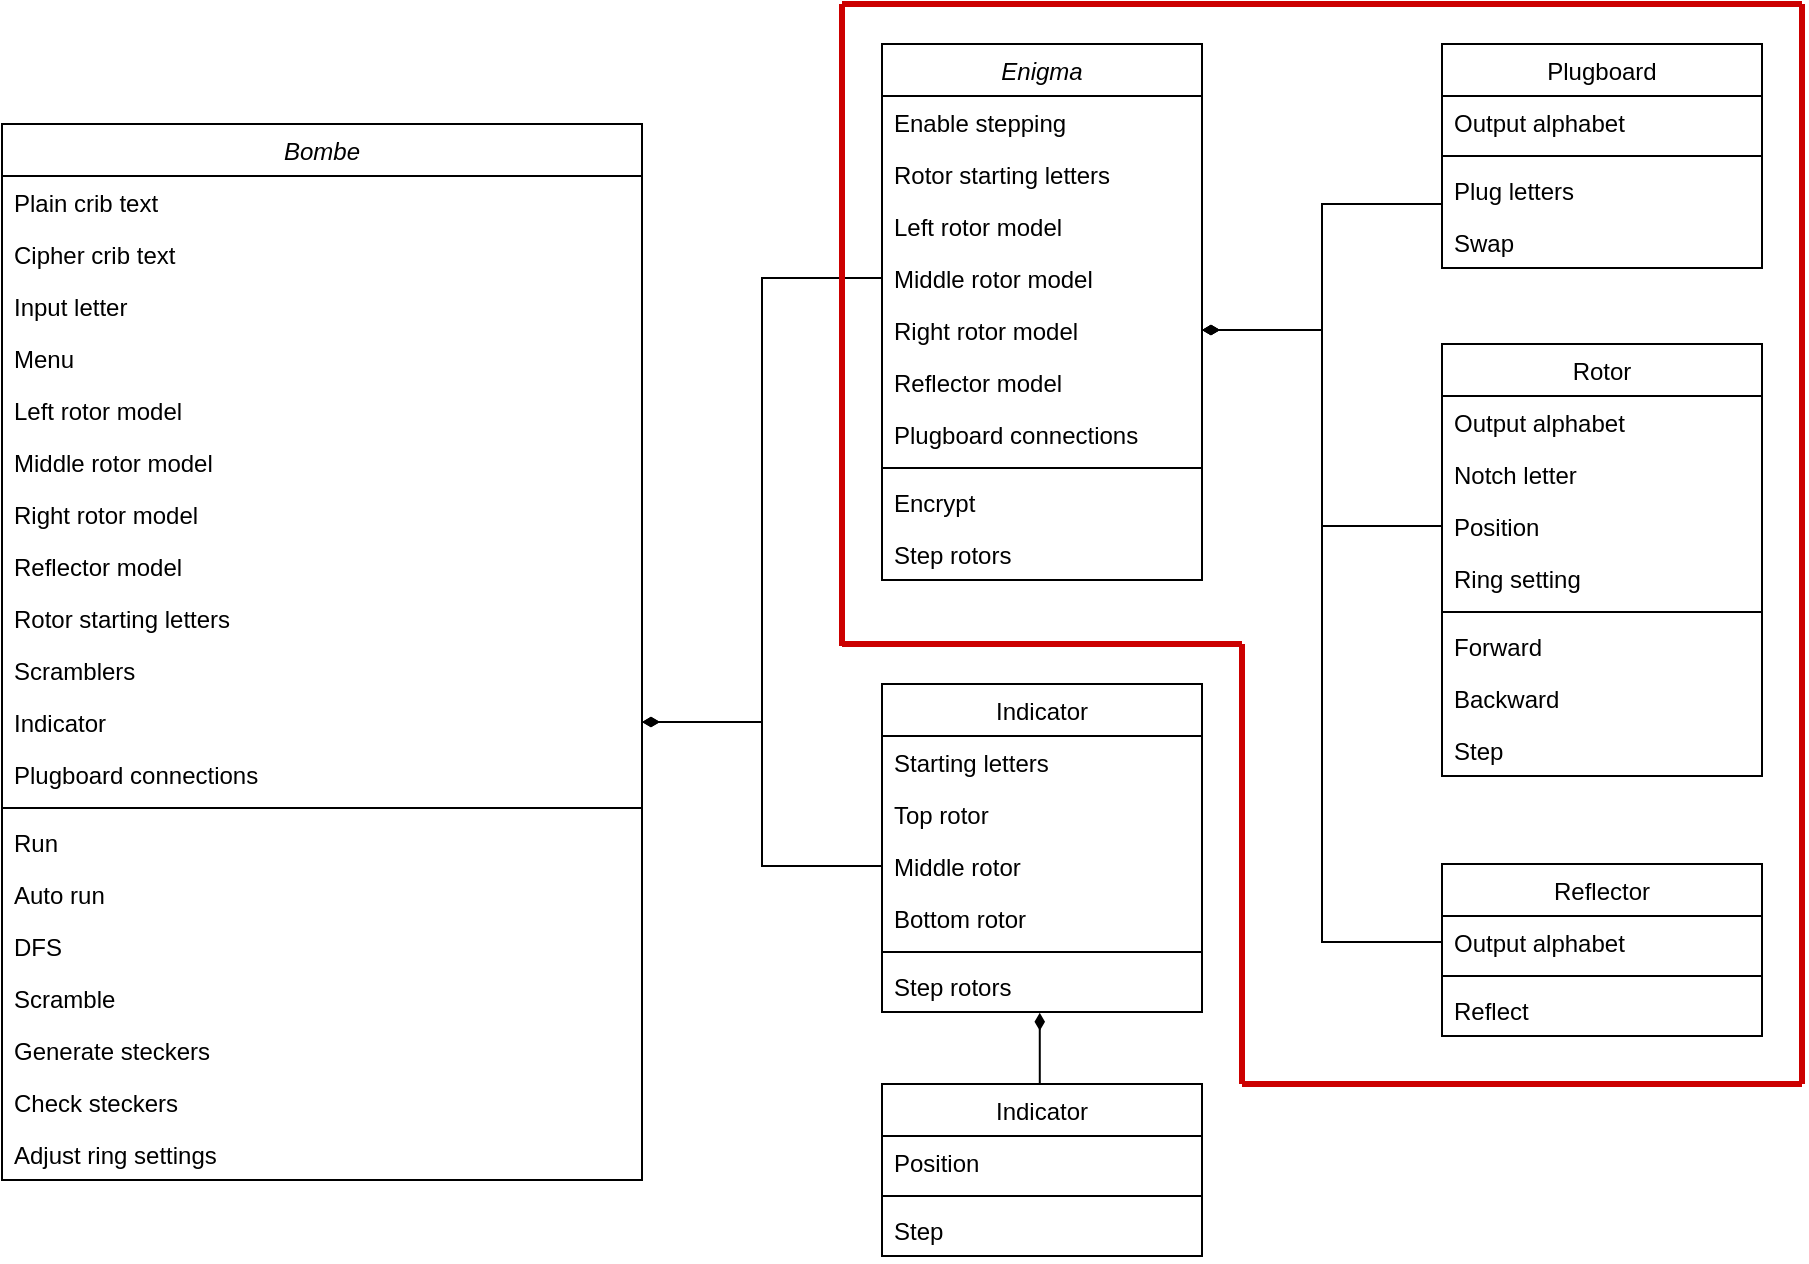 <mxfile version="14.4.8" type="device"><diagram id="C5RBs43oDa-KdzZeNtuy" name="Page-1"><mxGraphModel dx="2066" dy="721" grid="1" gridSize="10" guides="1" tooltips="1" connect="1" arrows="1" fold="1" page="0" pageScale="1" pageWidth="1169" pageHeight="827" math="0" shadow="0"><root><mxCell id="WIyWlLk6GJQsqaUBKTNV-0"/><mxCell id="WIyWlLk6GJQsqaUBKTNV-1" parent="WIyWlLk6GJQsqaUBKTNV-0"/><mxCell id="zkfFHV4jXpPFQw0GAbJ--0" value="Enigma" style="swimlane;fontStyle=2;align=center;verticalAlign=top;childLayout=stackLayout;horizontal=1;startSize=26;horizontalStack=0;resizeParent=1;resizeLast=0;collapsible=1;marginBottom=0;rounded=0;shadow=0;strokeWidth=1;" parent="WIyWlLk6GJQsqaUBKTNV-1" vertex="1"><mxGeometry x="640" y="360" width="160" height="268" as="geometry"><mxRectangle x="360" y="40" width="160" height="26" as="alternateBounds"/></mxGeometry></mxCell><mxCell id="zkfFHV4jXpPFQw0GAbJ--3" value="Enable stepping" style="text;align=left;verticalAlign=top;spacingLeft=4;spacingRight=4;overflow=hidden;rotatable=0;points=[[0,0.5],[1,0.5]];portConstraint=eastwest;rounded=0;shadow=0;html=0;" parent="zkfFHV4jXpPFQw0GAbJ--0" vertex="1"><mxGeometry y="26" width="160" height="26" as="geometry"/></mxCell><mxCell id="lBoDqzzBX5BYl1_IY9vH-4" value="Rotor starting letters" style="text;align=left;verticalAlign=top;spacingLeft=4;spacingRight=4;overflow=hidden;rotatable=0;points=[[0,0.5],[1,0.5]];portConstraint=eastwest;rounded=0;shadow=0;html=0;" parent="zkfFHV4jXpPFQw0GAbJ--0" vertex="1"><mxGeometry y="52" width="160" height="26" as="geometry"/></mxCell><mxCell id="lBoDqzzBX5BYl1_IY9vH-5" value="Left rotor model" style="text;align=left;verticalAlign=top;spacingLeft=4;spacingRight=4;overflow=hidden;rotatable=0;points=[[0,0.5],[1,0.5]];portConstraint=eastwest;rounded=0;shadow=0;html=0;" parent="zkfFHV4jXpPFQw0GAbJ--0" vertex="1"><mxGeometry y="78" width="160" height="26" as="geometry"/></mxCell><mxCell id="lBoDqzzBX5BYl1_IY9vH-6" value="Middle rotor model" style="text;align=left;verticalAlign=top;spacingLeft=4;spacingRight=4;overflow=hidden;rotatable=0;points=[[0,0.5],[1,0.5]];portConstraint=eastwest;rounded=0;shadow=0;html=0;" parent="zkfFHV4jXpPFQw0GAbJ--0" vertex="1"><mxGeometry y="104" width="160" height="26" as="geometry"/></mxCell><mxCell id="lBoDqzzBX5BYl1_IY9vH-7" value="Right rotor model" style="text;align=left;verticalAlign=top;spacingLeft=4;spacingRight=4;overflow=hidden;rotatable=0;points=[[0,0.5],[1,0.5]];portConstraint=eastwest;rounded=0;shadow=0;html=0;" parent="zkfFHV4jXpPFQw0GAbJ--0" vertex="1"><mxGeometry y="130" width="160" height="26" as="geometry"/></mxCell><mxCell id="lBoDqzzBX5BYl1_IY9vH-8" value="Reflector model" style="text;align=left;verticalAlign=top;spacingLeft=4;spacingRight=4;overflow=hidden;rotatable=0;points=[[0,0.5],[1,0.5]];portConstraint=eastwest;rounded=0;shadow=0;html=0;" parent="zkfFHV4jXpPFQw0GAbJ--0" vertex="1"><mxGeometry y="156" width="160" height="26" as="geometry"/></mxCell><mxCell id="lBoDqzzBX5BYl1_IY9vH-9" value="Plugboard connections" style="text;align=left;verticalAlign=top;spacingLeft=4;spacingRight=4;overflow=hidden;rotatable=0;points=[[0,0.5],[1,0.5]];portConstraint=eastwest;rounded=0;shadow=0;html=0;" parent="zkfFHV4jXpPFQw0GAbJ--0" vertex="1"><mxGeometry y="182" width="160" height="26" as="geometry"/></mxCell><mxCell id="zkfFHV4jXpPFQw0GAbJ--4" value="" style="line;html=1;strokeWidth=1;align=left;verticalAlign=middle;spacingTop=-1;spacingLeft=3;spacingRight=3;rotatable=0;labelPosition=right;points=[];portConstraint=eastwest;" parent="zkfFHV4jXpPFQw0GAbJ--0" vertex="1"><mxGeometry y="208" width="160" height="8" as="geometry"/></mxCell><mxCell id="lBoDqzzBX5BYl1_IY9vH-11" value="Encrypt" style="text;align=left;verticalAlign=top;spacingLeft=4;spacingRight=4;overflow=hidden;rotatable=0;points=[[0,0.5],[1,0.5]];portConstraint=eastwest;" parent="zkfFHV4jXpPFQw0GAbJ--0" vertex="1"><mxGeometry y="216" width="160" height="26" as="geometry"/></mxCell><mxCell id="zkfFHV4jXpPFQw0GAbJ--5" value="Step rotors" style="text;align=left;verticalAlign=top;spacingLeft=4;spacingRight=4;overflow=hidden;rotatable=0;points=[[0,0.5],[1,0.5]];portConstraint=eastwest;" parent="zkfFHV4jXpPFQw0GAbJ--0" vertex="1"><mxGeometry y="242" width="160" height="26" as="geometry"/></mxCell><mxCell id="zkfFHV4jXpPFQw0GAbJ--6" value="Plugboard" style="swimlane;fontStyle=0;align=center;verticalAlign=top;childLayout=stackLayout;horizontal=1;startSize=26;horizontalStack=0;resizeParent=1;resizeLast=0;collapsible=1;marginBottom=0;rounded=0;shadow=0;strokeWidth=1;" parent="WIyWlLk6GJQsqaUBKTNV-1" vertex="1"><mxGeometry x="920" y="360" width="160" height="112" as="geometry"><mxRectangle x="130" y="380" width="160" height="26" as="alternateBounds"/></mxGeometry></mxCell><mxCell id="zkfFHV4jXpPFQw0GAbJ--7" value="Output alphabet" style="text;align=left;verticalAlign=top;spacingLeft=4;spacingRight=4;overflow=hidden;rotatable=0;points=[[0,0.5],[1,0.5]];portConstraint=eastwest;" parent="zkfFHV4jXpPFQw0GAbJ--6" vertex="1"><mxGeometry y="26" width="160" height="26" as="geometry"/></mxCell><mxCell id="zkfFHV4jXpPFQw0GAbJ--9" value="" style="line;html=1;strokeWidth=1;align=left;verticalAlign=middle;spacingTop=-1;spacingLeft=3;spacingRight=3;rotatable=0;labelPosition=right;points=[];portConstraint=eastwest;" parent="zkfFHV4jXpPFQw0GAbJ--6" vertex="1"><mxGeometry y="52" width="160" height="8" as="geometry"/></mxCell><mxCell id="zkfFHV4jXpPFQw0GAbJ--10" value="Plug letters" style="text;align=left;verticalAlign=top;spacingLeft=4;spacingRight=4;overflow=hidden;rotatable=0;points=[[0,0.5],[1,0.5]];portConstraint=eastwest;fontStyle=0" parent="zkfFHV4jXpPFQw0GAbJ--6" vertex="1"><mxGeometry y="60" width="160" height="26" as="geometry"/></mxCell><mxCell id="zkfFHV4jXpPFQw0GAbJ--11" value="Swap" style="text;align=left;verticalAlign=top;spacingLeft=4;spacingRight=4;overflow=hidden;rotatable=0;points=[[0,0.5],[1,0.5]];portConstraint=eastwest;" parent="zkfFHV4jXpPFQw0GAbJ--6" vertex="1"><mxGeometry y="86" width="160" height="26" as="geometry"/></mxCell><mxCell id="zkfFHV4jXpPFQw0GAbJ--13" value="Rotor" style="swimlane;fontStyle=0;align=center;verticalAlign=top;childLayout=stackLayout;horizontal=1;startSize=26;horizontalStack=0;resizeParent=1;resizeLast=0;collapsible=1;marginBottom=0;rounded=0;shadow=0;strokeWidth=1;" parent="WIyWlLk6GJQsqaUBKTNV-1" vertex="1"><mxGeometry x="920" y="510" width="160" height="216" as="geometry"><mxRectangle x="340" y="380" width="170" height="26" as="alternateBounds"/></mxGeometry></mxCell><mxCell id="lBoDqzzBX5BYl1_IY9vH-20" value="Output alphabet" style="text;align=left;verticalAlign=top;spacingLeft=4;spacingRight=4;overflow=hidden;rotatable=0;points=[[0,0.5],[1,0.5]];portConstraint=eastwest;" parent="zkfFHV4jXpPFQw0GAbJ--13" vertex="1"><mxGeometry y="26" width="160" height="26" as="geometry"/></mxCell><mxCell id="lBoDqzzBX5BYl1_IY9vH-21" value="Notch letter" style="text;align=left;verticalAlign=top;spacingLeft=4;spacingRight=4;overflow=hidden;rotatable=0;points=[[0,0.5],[1,0.5]];portConstraint=eastwest;" parent="zkfFHV4jXpPFQw0GAbJ--13" vertex="1"><mxGeometry y="52" width="160" height="26" as="geometry"/></mxCell><mxCell id="lBoDqzzBX5BYl1_IY9vH-23" value="Position" style="text;align=left;verticalAlign=top;spacingLeft=4;spacingRight=4;overflow=hidden;rotatable=0;points=[[0,0.5],[1,0.5]];portConstraint=eastwest;" parent="zkfFHV4jXpPFQw0GAbJ--13" vertex="1"><mxGeometry y="78" width="160" height="26" as="geometry"/></mxCell><mxCell id="lBoDqzzBX5BYl1_IY9vH-24" value="Ring setting" style="text;align=left;verticalAlign=top;spacingLeft=4;spacingRight=4;overflow=hidden;rotatable=0;points=[[0,0.5],[1,0.5]];portConstraint=eastwest;" parent="zkfFHV4jXpPFQw0GAbJ--13" vertex="1"><mxGeometry y="104" width="160" height="26" as="geometry"/></mxCell><mxCell id="zkfFHV4jXpPFQw0GAbJ--15" value="" style="line;html=1;strokeWidth=1;align=left;verticalAlign=middle;spacingTop=-1;spacingLeft=3;spacingRight=3;rotatable=0;labelPosition=right;points=[];portConstraint=eastwest;" parent="zkfFHV4jXpPFQw0GAbJ--13" vertex="1"><mxGeometry y="130" width="160" height="8" as="geometry"/></mxCell><mxCell id="lBoDqzzBX5BYl1_IY9vH-26" value="Forward" style="text;align=left;verticalAlign=top;spacingLeft=4;spacingRight=4;overflow=hidden;rotatable=0;points=[[0,0.5],[1,0.5]];portConstraint=eastwest;" parent="zkfFHV4jXpPFQw0GAbJ--13" vertex="1"><mxGeometry y="138" width="160" height="26" as="geometry"/></mxCell><mxCell id="lBoDqzzBX5BYl1_IY9vH-27" value="Backward" style="text;align=left;verticalAlign=top;spacingLeft=4;spacingRight=4;overflow=hidden;rotatable=0;points=[[0,0.5],[1,0.5]];portConstraint=eastwest;" parent="zkfFHV4jXpPFQw0GAbJ--13" vertex="1"><mxGeometry y="164" width="160" height="26" as="geometry"/></mxCell><mxCell id="lBoDqzzBX5BYl1_IY9vH-29" value="Step" style="text;align=left;verticalAlign=top;spacingLeft=4;spacingRight=4;overflow=hidden;rotatable=0;points=[[0,0.5],[1,0.5]];portConstraint=eastwest;" parent="zkfFHV4jXpPFQw0GAbJ--13" vertex="1"><mxGeometry y="190" width="160" height="26" as="geometry"/></mxCell><mxCell id="lBoDqzzBX5BYl1_IY9vH-0" value="Reflector" style="swimlane;fontStyle=0;align=center;verticalAlign=top;childLayout=stackLayout;horizontal=1;startSize=26;horizontalStack=0;resizeParent=1;resizeLast=0;collapsible=1;marginBottom=0;rounded=0;shadow=0;strokeWidth=1;" parent="WIyWlLk6GJQsqaUBKTNV-1" vertex="1"><mxGeometry x="920" y="770" width="160" height="86" as="geometry"><mxRectangle x="340" y="380" width="170" height="26" as="alternateBounds"/></mxGeometry></mxCell><mxCell id="lBoDqzzBX5BYl1_IY9vH-30" value="Output alphabet" style="text;align=left;verticalAlign=top;spacingLeft=4;spacingRight=4;overflow=hidden;rotatable=0;points=[[0,0.5],[1,0.5]];portConstraint=eastwest;" parent="lBoDqzzBX5BYl1_IY9vH-0" vertex="1"><mxGeometry y="26" width="160" height="26" as="geometry"/></mxCell><mxCell id="lBoDqzzBX5BYl1_IY9vH-2" value="" style="line;html=1;strokeWidth=1;align=left;verticalAlign=middle;spacingTop=-1;spacingLeft=3;spacingRight=3;rotatable=0;labelPosition=right;points=[];portConstraint=eastwest;" parent="lBoDqzzBX5BYl1_IY9vH-0" vertex="1"><mxGeometry y="52" width="160" height="8" as="geometry"/></mxCell><mxCell id="lBoDqzzBX5BYl1_IY9vH-32" value="Reflect" style="text;align=left;verticalAlign=top;spacingLeft=4;spacingRight=4;overflow=hidden;rotatable=0;points=[[0,0.5],[1,0.5]];portConstraint=eastwest;" parent="lBoDqzzBX5BYl1_IY9vH-0" vertex="1"><mxGeometry y="60" width="160" height="26" as="geometry"/></mxCell><mxCell id="i9x6l16GUqO-DMzEUTQU-0" value="Bombe" style="swimlane;fontStyle=2;align=center;verticalAlign=top;childLayout=stackLayout;horizontal=1;startSize=26;horizontalStack=0;resizeParent=1;resizeLast=0;collapsible=1;marginBottom=0;rounded=0;shadow=0;strokeWidth=1;" parent="WIyWlLk6GJQsqaUBKTNV-1" vertex="1"><mxGeometry x="200" y="400" width="320" height="528" as="geometry"><mxRectangle x="360" y="40" width="160" height="26" as="alternateBounds"/></mxGeometry></mxCell><mxCell id="i9x6l16GUqO-DMzEUTQU-1" value="Plain crib text" style="text;align=left;verticalAlign=top;spacingLeft=4;spacingRight=4;overflow=hidden;rotatable=0;points=[[0,0.5],[1,0.5]];portConstraint=eastwest;" parent="i9x6l16GUqO-DMzEUTQU-0" vertex="1"><mxGeometry y="26" width="320" height="26" as="geometry"/></mxCell><mxCell id="vkTNHZtD8TdrsFMCe7Ek-0" value="Cipher crib text" style="text;align=left;verticalAlign=top;spacingLeft=4;spacingRight=4;overflow=hidden;rotatable=0;points=[[0,0.5],[1,0.5]];portConstraint=eastwest;" parent="i9x6l16GUqO-DMzEUTQU-0" vertex="1"><mxGeometry y="52" width="320" height="26" as="geometry"/></mxCell><mxCell id="i9x6l16GUqO-DMzEUTQU-3" value="Input letter" style="text;align=left;verticalAlign=top;spacingLeft=4;spacingRight=4;overflow=hidden;rotatable=0;points=[[0,0.5],[1,0.5]];portConstraint=eastwest;rounded=0;shadow=0;html=0;" parent="i9x6l16GUqO-DMzEUTQU-0" vertex="1"><mxGeometry y="78" width="320" height="26" as="geometry"/></mxCell><mxCell id="i9x6l16GUqO-DMzEUTQU-4" value="Menu" style="text;align=left;verticalAlign=top;spacingLeft=4;spacingRight=4;overflow=hidden;rotatable=0;points=[[0,0.5],[1,0.5]];portConstraint=eastwest;rounded=0;shadow=0;html=0;" parent="i9x6l16GUqO-DMzEUTQU-0" vertex="1"><mxGeometry y="104" width="320" height="26" as="geometry"/></mxCell><mxCell id="i9x6l16GUqO-DMzEUTQU-5" value="Left rotor model" style="text;align=left;verticalAlign=top;spacingLeft=4;spacingRight=4;overflow=hidden;rotatable=0;points=[[0,0.5],[1,0.5]];portConstraint=eastwest;rounded=0;shadow=0;html=0;" parent="i9x6l16GUqO-DMzEUTQU-0" vertex="1"><mxGeometry y="130" width="320" height="26" as="geometry"/></mxCell><mxCell id="i9x6l16GUqO-DMzEUTQU-6" value="Middle rotor model" style="text;align=left;verticalAlign=top;spacingLeft=4;spacingRight=4;overflow=hidden;rotatable=0;points=[[0,0.5],[1,0.5]];portConstraint=eastwest;rounded=0;shadow=0;html=0;" parent="i9x6l16GUqO-DMzEUTQU-0" vertex="1"><mxGeometry y="156" width="320" height="26" as="geometry"/></mxCell><mxCell id="i9x6l16GUqO-DMzEUTQU-7" value="Right rotor model" style="text;align=left;verticalAlign=top;spacingLeft=4;spacingRight=4;overflow=hidden;rotatable=0;points=[[0,0.5],[1,0.5]];portConstraint=eastwest;rounded=0;shadow=0;html=0;" parent="i9x6l16GUqO-DMzEUTQU-0" vertex="1"><mxGeometry y="182" width="320" height="26" as="geometry"/></mxCell><mxCell id="i9x6l16GUqO-DMzEUTQU-8" value="Reflector model" style="text;align=left;verticalAlign=top;spacingLeft=4;spacingRight=4;overflow=hidden;rotatable=0;points=[[0,0.5],[1,0.5]];portConstraint=eastwest;rounded=0;shadow=0;html=0;" parent="i9x6l16GUqO-DMzEUTQU-0" vertex="1"><mxGeometry y="208" width="320" height="26" as="geometry"/></mxCell><mxCell id="i9x6l16GUqO-DMzEUTQU-19" value="Rotor starting letters" style="text;align=left;verticalAlign=top;spacingLeft=4;spacingRight=4;overflow=hidden;rotatable=0;points=[[0,0.5],[1,0.5]];portConstraint=eastwest;rounded=0;shadow=0;html=0;" parent="i9x6l16GUqO-DMzEUTQU-0" vertex="1"><mxGeometry y="234" width="320" height="26" as="geometry"/></mxCell><mxCell id="i9x6l16GUqO-DMzEUTQU-16" value="Scramblers" style="text;align=left;verticalAlign=top;spacingLeft=4;spacingRight=4;overflow=hidden;rotatable=0;points=[[0,0.5],[1,0.5]];portConstraint=eastwest;rounded=0;shadow=0;html=0;" parent="i9x6l16GUqO-DMzEUTQU-0" vertex="1"><mxGeometry y="260" width="320" height="26" as="geometry"/></mxCell><mxCell id="i9x6l16GUqO-DMzEUTQU-2" value="Indicator" style="text;align=left;verticalAlign=top;spacingLeft=4;spacingRight=4;overflow=hidden;rotatable=0;points=[[0,0.5],[1,0.5]];portConstraint=eastwest;rounded=0;shadow=0;html=0;" parent="i9x6l16GUqO-DMzEUTQU-0" vertex="1"><mxGeometry y="286" width="320" height="26" as="geometry"/></mxCell><mxCell id="i9x6l16GUqO-DMzEUTQU-18" value="Plugboard connections" style="text;align=left;verticalAlign=top;spacingLeft=4;spacingRight=4;overflow=hidden;rotatable=0;points=[[0,0.5],[1,0.5]];portConstraint=eastwest;rounded=0;shadow=0;html=0;" parent="i9x6l16GUqO-DMzEUTQU-0" vertex="1"><mxGeometry y="312" width="320" height="26" as="geometry"/></mxCell><mxCell id="i9x6l16GUqO-DMzEUTQU-10" value="" style="line;html=1;strokeWidth=1;align=left;verticalAlign=middle;spacingTop=-1;spacingLeft=3;spacingRight=3;rotatable=0;labelPosition=right;points=[];portConstraint=eastwest;" parent="i9x6l16GUqO-DMzEUTQU-0" vertex="1"><mxGeometry y="338" width="320" height="8" as="geometry"/></mxCell><mxCell id="i9x6l16GUqO-DMzEUTQU-11" value="Run" style="text;align=left;verticalAlign=top;spacingLeft=4;spacingRight=4;overflow=hidden;rotatable=0;points=[[0,0.5],[1,0.5]];portConstraint=eastwest;" parent="i9x6l16GUqO-DMzEUTQU-0" vertex="1"><mxGeometry y="346" width="320" height="26" as="geometry"/></mxCell><mxCell id="i9x6l16GUqO-DMzEUTQU-12" value="Auto run" style="text;align=left;verticalAlign=top;spacingLeft=4;spacingRight=4;overflow=hidden;rotatable=0;points=[[0,0.5],[1,0.5]];portConstraint=eastwest;" parent="i9x6l16GUqO-DMzEUTQU-0" vertex="1"><mxGeometry y="372" width="320" height="26" as="geometry"/></mxCell><mxCell id="i9x6l16GUqO-DMzEUTQU-22" value="DFS" style="text;align=left;verticalAlign=top;spacingLeft=4;spacingRight=4;overflow=hidden;rotatable=0;points=[[0,0.5],[1,0.5]];portConstraint=eastwest;" parent="i9x6l16GUqO-DMzEUTQU-0" vertex="1"><mxGeometry y="398" width="320" height="26" as="geometry"/></mxCell><mxCell id="i9x6l16GUqO-DMzEUTQU-23" value="Scramble" style="text;align=left;verticalAlign=top;spacingLeft=4;spacingRight=4;overflow=hidden;rotatable=0;points=[[0,0.5],[1,0.5]];portConstraint=eastwest;" parent="i9x6l16GUqO-DMzEUTQU-0" vertex="1"><mxGeometry y="424" width="320" height="26" as="geometry"/></mxCell><mxCell id="i9x6l16GUqO-DMzEUTQU-13" value="Generate steckers" style="text;align=left;verticalAlign=top;spacingLeft=4;spacingRight=4;overflow=hidden;rotatable=0;points=[[0,0.5],[1,0.5]];portConstraint=eastwest;" parent="i9x6l16GUqO-DMzEUTQU-0" vertex="1"><mxGeometry y="450" width="320" height="26" as="geometry"/></mxCell><mxCell id="i9x6l16GUqO-DMzEUTQU-21" value="Check steckers" style="text;align=left;verticalAlign=top;spacingLeft=4;spacingRight=4;overflow=hidden;rotatable=0;points=[[0,0.5],[1,0.5]];portConstraint=eastwest;" parent="i9x6l16GUqO-DMzEUTQU-0" vertex="1"><mxGeometry y="476" width="320" height="26" as="geometry"/></mxCell><mxCell id="i9x6l16GUqO-DMzEUTQU-25" value="Adjust ring settings" style="text;align=left;verticalAlign=top;spacingLeft=4;spacingRight=4;overflow=hidden;rotatable=0;points=[[0,0.5],[1,0.5]];portConstraint=eastwest;" parent="i9x6l16GUqO-DMzEUTQU-0" vertex="1"><mxGeometry y="502" width="320" height="26" as="geometry"/></mxCell><mxCell id="i9x6l16GUqO-DMzEUTQU-26" value="Indicator" style="swimlane;fontStyle=0;align=center;verticalAlign=top;childLayout=stackLayout;horizontal=1;startSize=26;horizontalStack=0;resizeParent=1;resizeLast=0;collapsible=1;marginBottom=0;rounded=0;shadow=0;strokeWidth=1;" parent="WIyWlLk6GJQsqaUBKTNV-1" vertex="1"><mxGeometry x="640" y="680" width="160" height="164" as="geometry"><mxRectangle x="130" y="380" width="160" height="26" as="alternateBounds"/></mxGeometry></mxCell><mxCell id="i9x6l16GUqO-DMzEUTQU-36" value="Starting letters" style="text;align=left;verticalAlign=top;spacingLeft=4;spacingRight=4;overflow=hidden;rotatable=0;points=[[0,0.5],[1,0.5]];portConstraint=eastwest;" parent="i9x6l16GUqO-DMzEUTQU-26" vertex="1"><mxGeometry y="26" width="160" height="26" as="geometry"/></mxCell><mxCell id="i9x6l16GUqO-DMzEUTQU-27" value="Top rotor" style="text;align=left;verticalAlign=top;spacingLeft=4;spacingRight=4;overflow=hidden;rotatable=0;points=[[0,0.5],[1,0.5]];portConstraint=eastwest;" parent="i9x6l16GUqO-DMzEUTQU-26" vertex="1"><mxGeometry y="52" width="160" height="26" as="geometry"/></mxCell><mxCell id="i9x6l16GUqO-DMzEUTQU-33" value="Middle rotor" style="text;align=left;verticalAlign=top;spacingLeft=4;spacingRight=4;overflow=hidden;rotatable=0;points=[[0,0.5],[1,0.5]];portConstraint=eastwest;" parent="i9x6l16GUqO-DMzEUTQU-26" vertex="1"><mxGeometry y="78" width="160" height="26" as="geometry"/></mxCell><mxCell id="i9x6l16GUqO-DMzEUTQU-35" value="Bottom rotor" style="text;align=left;verticalAlign=top;spacingLeft=4;spacingRight=4;overflow=hidden;rotatable=0;points=[[0,0.5],[1,0.5]];portConstraint=eastwest;" parent="i9x6l16GUqO-DMzEUTQU-26" vertex="1"><mxGeometry y="104" width="160" height="26" as="geometry"/></mxCell><mxCell id="i9x6l16GUqO-DMzEUTQU-29" value="" style="line;html=1;strokeWidth=1;align=left;verticalAlign=middle;spacingTop=-1;spacingLeft=3;spacingRight=3;rotatable=0;labelPosition=right;points=[];portConstraint=eastwest;" parent="i9x6l16GUqO-DMzEUTQU-26" vertex="1"><mxGeometry y="130" width="160" height="8" as="geometry"/></mxCell><mxCell id="i9x6l16GUqO-DMzEUTQU-30" value="Step rotors" style="text;align=left;verticalAlign=top;spacingLeft=4;spacingRight=4;overflow=hidden;rotatable=0;points=[[0,0.5],[1,0.5]];portConstraint=eastwest;fontStyle=0" parent="i9x6l16GUqO-DMzEUTQU-26" vertex="1"><mxGeometry y="138" width="160" height="26" as="geometry"/></mxCell><mxCell id="i9x6l16GUqO-DMzEUTQU-48" style="edgeStyle=orthogonalEdgeStyle;rounded=0;orthogonalLoop=1;jettySize=auto;html=1;exitX=0.5;exitY=0;exitDx=0;exitDy=0;entryX=0.493;entryY=1.016;entryDx=0;entryDy=0;entryPerimeter=0;endArrow=diamondThin;endFill=1;endSize=6;strokeWidth=1;" parent="WIyWlLk6GJQsqaUBKTNV-1" source="i9x6l16GUqO-DMzEUTQU-38" target="i9x6l16GUqO-DMzEUTQU-30" edge="1"><mxGeometry relative="1" as="geometry"/></mxCell><mxCell id="i9x6l16GUqO-DMzEUTQU-38" value="Indicator" style="swimlane;fontStyle=0;align=center;verticalAlign=top;childLayout=stackLayout;horizontal=1;startSize=26;horizontalStack=0;resizeParent=1;resizeLast=0;collapsible=1;marginBottom=0;rounded=0;shadow=0;strokeWidth=1;" parent="WIyWlLk6GJQsqaUBKTNV-1" vertex="1"><mxGeometry x="640" y="880" width="160" height="86" as="geometry"><mxRectangle x="130" y="380" width="160" height="26" as="alternateBounds"/></mxGeometry></mxCell><mxCell id="i9x6l16GUqO-DMzEUTQU-39" value="Position" style="text;align=left;verticalAlign=top;spacingLeft=4;spacingRight=4;overflow=hidden;rotatable=0;points=[[0,0.5],[1,0.5]];portConstraint=eastwest;" parent="i9x6l16GUqO-DMzEUTQU-38" vertex="1"><mxGeometry y="26" width="160" height="26" as="geometry"/></mxCell><mxCell id="i9x6l16GUqO-DMzEUTQU-43" value="" style="line;html=1;strokeWidth=1;align=left;verticalAlign=middle;spacingTop=-1;spacingLeft=3;spacingRight=3;rotatable=0;labelPosition=right;points=[];portConstraint=eastwest;" parent="i9x6l16GUqO-DMzEUTQU-38" vertex="1"><mxGeometry y="52" width="160" height="8" as="geometry"/></mxCell><mxCell id="i9x6l16GUqO-DMzEUTQU-44" value="Step" style="text;align=left;verticalAlign=top;spacingLeft=4;spacingRight=4;overflow=hidden;rotatable=0;points=[[0,0.5],[1,0.5]];portConstraint=eastwest;fontStyle=0" parent="i9x6l16GUqO-DMzEUTQU-38" vertex="1"><mxGeometry y="60" width="160" height="26" as="geometry"/></mxCell><mxCell id="Qaoqsw2Mpq7t29AXaEY8-3" style="edgeStyle=orthogonalEdgeStyle;rounded=0;orthogonalLoop=1;jettySize=auto;html=1;exitX=0;exitY=0.5;exitDx=0;exitDy=0;entryX=1;entryY=0.5;entryDx=0;entryDy=0;endArrow=diamondThin;endFill=1;" parent="WIyWlLk6GJQsqaUBKTNV-1" source="lBoDqzzBX5BYl1_IY9vH-30" target="lBoDqzzBX5BYl1_IY9vH-7" edge="1"><mxGeometry relative="1" as="geometry"/></mxCell><mxCell id="Qaoqsw2Mpq7t29AXaEY8-4" style="edgeStyle=orthogonalEdgeStyle;rounded=0;orthogonalLoop=1;jettySize=auto;html=1;exitX=0;exitY=0.5;exitDx=0;exitDy=0;entryX=1;entryY=0.5;entryDx=0;entryDy=0;endArrow=diamondThin;endFill=1;" parent="WIyWlLk6GJQsqaUBKTNV-1" source="lBoDqzzBX5BYl1_IY9vH-23" target="lBoDqzzBX5BYl1_IY9vH-7" edge="1"><mxGeometry relative="1" as="geometry"/></mxCell><mxCell id="Qaoqsw2Mpq7t29AXaEY8-5" style="edgeStyle=orthogonalEdgeStyle;rounded=0;orthogonalLoop=1;jettySize=auto;html=1;exitX=0;exitY=0.5;exitDx=0;exitDy=0;entryX=1;entryY=0.5;entryDx=0;entryDy=0;endArrow=diamondThin;endFill=1;" parent="WIyWlLk6GJQsqaUBKTNV-1" target="lBoDqzzBX5BYl1_IY9vH-7" edge="1"><mxGeometry relative="1" as="geometry"><mxPoint x="920" y="363" as="sourcePoint"/><Array as="points"><mxPoint x="920" y="440"/><mxPoint x="860" y="440"/><mxPoint x="860" y="503"/></Array></mxGeometry></mxCell><mxCell id="Qaoqsw2Mpq7t29AXaEY8-6" style="edgeStyle=orthogonalEdgeStyle;rounded=0;orthogonalLoop=1;jettySize=auto;html=1;exitX=0;exitY=0.5;exitDx=0;exitDy=0;entryX=1;entryY=0.5;entryDx=0;entryDy=0;endArrow=diamondThin;endFill=1;strokeWidth=1;" parent="WIyWlLk6GJQsqaUBKTNV-1" source="lBoDqzzBX5BYl1_IY9vH-6" target="i9x6l16GUqO-DMzEUTQU-2" edge="1"><mxGeometry relative="1" as="geometry"/></mxCell><mxCell id="Qaoqsw2Mpq7t29AXaEY8-7" style="edgeStyle=orthogonalEdgeStyle;rounded=0;orthogonalLoop=1;jettySize=auto;html=1;exitX=0;exitY=0.5;exitDx=0;exitDy=0;entryX=1;entryY=0.5;entryDx=0;entryDy=0;endArrow=diamondThin;endFill=1;strokeWidth=1;" parent="WIyWlLk6GJQsqaUBKTNV-1" source="i9x6l16GUqO-DMzEUTQU-33" target="i9x6l16GUqO-DMzEUTQU-2" edge="1"><mxGeometry relative="1" as="geometry"/></mxCell><mxCell id="Qaoqsw2Mpq7t29AXaEY8-8" value="" style="endArrow=none;html=1;strokeWidth=3;strokeColor=#CC0000;" parent="WIyWlLk6GJQsqaUBKTNV-1" edge="1"><mxGeometry width="50" height="50" relative="1" as="geometry"><mxPoint x="620" y="661" as="sourcePoint"/><mxPoint x="620" y="340" as="targetPoint"/></mxGeometry></mxCell><mxCell id="Qaoqsw2Mpq7t29AXaEY8-9" value="" style="endArrow=none;html=1;strokeWidth=3;strokeColor=#CC0000;" parent="WIyWlLk6GJQsqaUBKTNV-1" edge="1"><mxGeometry width="50" height="50" relative="1" as="geometry"><mxPoint x="1100" y="340" as="sourcePoint"/><mxPoint x="620" y="340" as="targetPoint"/></mxGeometry></mxCell><mxCell id="Qaoqsw2Mpq7t29AXaEY8-10" value="" style="endArrow=none;html=1;strokeWidth=3;strokeColor=#CC0000;" parent="WIyWlLk6GJQsqaUBKTNV-1" edge="1"><mxGeometry width="50" height="50" relative="1" as="geometry"><mxPoint x="1100" y="880" as="sourcePoint"/><mxPoint x="1100" y="340" as="targetPoint"/></mxGeometry></mxCell><mxCell id="Qaoqsw2Mpq7t29AXaEY8-11" value="" style="endArrow=none;html=1;strokeWidth=3;strokeColor=#CC0000;" parent="WIyWlLk6GJQsqaUBKTNV-1" edge="1"><mxGeometry width="50" height="50" relative="1" as="geometry"><mxPoint x="1100" y="880" as="sourcePoint"/><mxPoint x="820" y="880" as="targetPoint"/></mxGeometry></mxCell><mxCell id="Qaoqsw2Mpq7t29AXaEY8-12" value="" style="endArrow=none;html=1;strokeWidth=3;strokeColor=#CC0000;" parent="WIyWlLk6GJQsqaUBKTNV-1" edge="1"><mxGeometry width="50" height="50" relative="1" as="geometry"><mxPoint x="820" y="660" as="sourcePoint"/><mxPoint x="820" y="880" as="targetPoint"/></mxGeometry></mxCell><mxCell id="Qaoqsw2Mpq7t29AXaEY8-13" value="" style="endArrow=none;html=1;strokeWidth=3;strokeColor=#CC0000;" parent="WIyWlLk6GJQsqaUBKTNV-1" edge="1"><mxGeometry width="50" height="50" relative="1" as="geometry"><mxPoint x="620" y="660" as="sourcePoint"/><mxPoint x="820" y="660" as="targetPoint"/></mxGeometry></mxCell></root></mxGraphModel></diagram></mxfile>